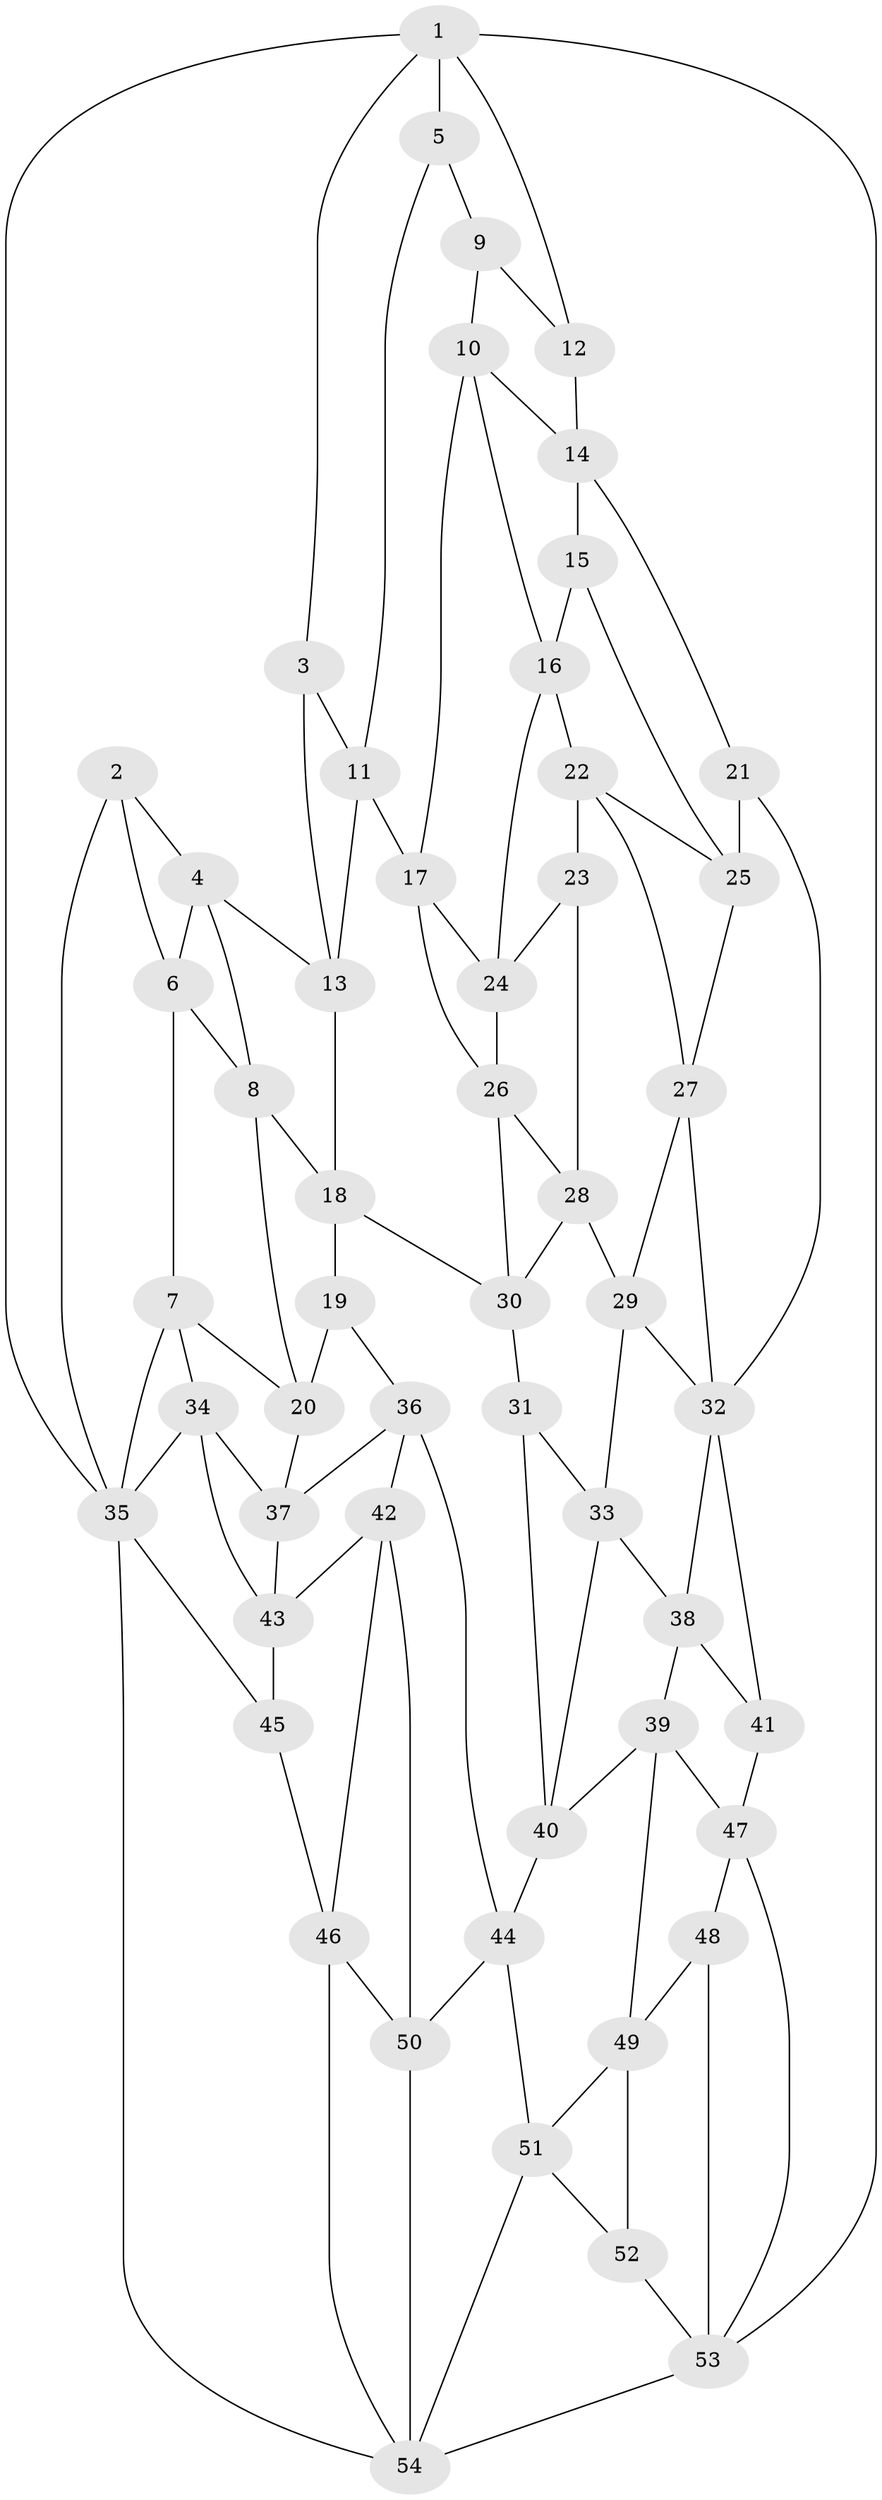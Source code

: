 // original degree distribution, {3: 0.018691588785046728, 4: 0.27102803738317754, 6: 0.24299065420560748, 5: 0.4672897196261682}
// Generated by graph-tools (version 1.1) at 2025/51/03/09/25 03:51:03]
// undirected, 54 vertices, 104 edges
graph export_dot {
graph [start="1"]
  node [color=gray90,style=filled];
  1;
  2;
  3;
  4;
  5;
  6;
  7;
  8;
  9;
  10;
  11;
  12;
  13;
  14;
  15;
  16;
  17;
  18;
  19;
  20;
  21;
  22;
  23;
  24;
  25;
  26;
  27;
  28;
  29;
  30;
  31;
  32;
  33;
  34;
  35;
  36;
  37;
  38;
  39;
  40;
  41;
  42;
  43;
  44;
  45;
  46;
  47;
  48;
  49;
  50;
  51;
  52;
  53;
  54;
  1 -- 3 [weight=1.0];
  1 -- 5 [weight=1.0];
  1 -- 12 [weight=1.0];
  1 -- 35 [weight=1.0];
  1 -- 53 [weight=1.0];
  2 -- 4 [weight=1.0];
  2 -- 6 [weight=1.0];
  2 -- 35 [weight=1.0];
  3 -- 11 [weight=1.0];
  3 -- 13 [weight=1.0];
  4 -- 6 [weight=1.0];
  4 -- 8 [weight=1.0];
  4 -- 13 [weight=1.0];
  5 -- 9 [weight=1.0];
  5 -- 11 [weight=1.0];
  6 -- 7 [weight=1.0];
  6 -- 8 [weight=1.0];
  7 -- 20 [weight=1.0];
  7 -- 34 [weight=1.0];
  7 -- 35 [weight=1.0];
  8 -- 18 [weight=1.0];
  8 -- 20 [weight=1.0];
  9 -- 10 [weight=1.0];
  9 -- 12 [weight=2.0];
  10 -- 14 [weight=1.0];
  10 -- 16 [weight=1.0];
  10 -- 17 [weight=1.0];
  11 -- 13 [weight=1.0];
  11 -- 17 [weight=1.0];
  12 -- 14 [weight=1.0];
  13 -- 18 [weight=1.0];
  14 -- 15 [weight=1.0];
  14 -- 21 [weight=1.0];
  15 -- 16 [weight=1.0];
  15 -- 25 [weight=1.0];
  16 -- 22 [weight=1.0];
  16 -- 24 [weight=1.0];
  17 -- 24 [weight=1.0];
  17 -- 26 [weight=1.0];
  18 -- 19 [weight=1.0];
  18 -- 30 [weight=1.0];
  19 -- 20 [weight=1.0];
  19 -- 36 [weight=1.0];
  20 -- 37 [weight=1.0];
  21 -- 25 [weight=1.0];
  21 -- 32 [weight=1.0];
  22 -- 23 [weight=1.0];
  22 -- 25 [weight=1.0];
  22 -- 27 [weight=1.0];
  23 -- 24 [weight=1.0];
  23 -- 28 [weight=1.0];
  24 -- 26 [weight=1.0];
  25 -- 27 [weight=1.0];
  26 -- 28 [weight=1.0];
  26 -- 30 [weight=1.0];
  27 -- 29 [weight=1.0];
  27 -- 32 [weight=1.0];
  28 -- 29 [weight=1.0];
  28 -- 30 [weight=1.0];
  29 -- 32 [weight=1.0];
  29 -- 33 [weight=1.0];
  30 -- 31 [weight=1.0];
  31 -- 33 [weight=1.0];
  31 -- 40 [weight=1.0];
  32 -- 38 [weight=1.0];
  32 -- 41 [weight=1.0];
  33 -- 38 [weight=1.0];
  33 -- 40 [weight=1.0];
  34 -- 35 [weight=1.0];
  34 -- 37 [weight=1.0];
  34 -- 43 [weight=1.0];
  35 -- 45 [weight=1.0];
  35 -- 54 [weight=1.0];
  36 -- 37 [weight=1.0];
  36 -- 42 [weight=1.0];
  36 -- 44 [weight=1.0];
  37 -- 43 [weight=1.0];
  38 -- 39 [weight=1.0];
  38 -- 41 [weight=2.0];
  39 -- 40 [weight=1.0];
  39 -- 47 [weight=1.0];
  39 -- 49 [weight=1.0];
  40 -- 44 [weight=1.0];
  41 -- 47 [weight=1.0];
  42 -- 43 [weight=1.0];
  42 -- 46 [weight=1.0];
  42 -- 50 [weight=1.0];
  43 -- 45 [weight=1.0];
  44 -- 50 [weight=1.0];
  44 -- 51 [weight=1.0];
  45 -- 46 [weight=1.0];
  46 -- 50 [weight=1.0];
  46 -- 54 [weight=1.0];
  47 -- 48 [weight=1.0];
  47 -- 53 [weight=1.0];
  48 -- 49 [weight=1.0];
  48 -- 53 [weight=1.0];
  49 -- 51 [weight=1.0];
  49 -- 52 [weight=1.0];
  50 -- 54 [weight=1.0];
  51 -- 52 [weight=1.0];
  51 -- 54 [weight=1.0];
  52 -- 53 [weight=1.0];
  53 -- 54 [weight=1.0];
}
